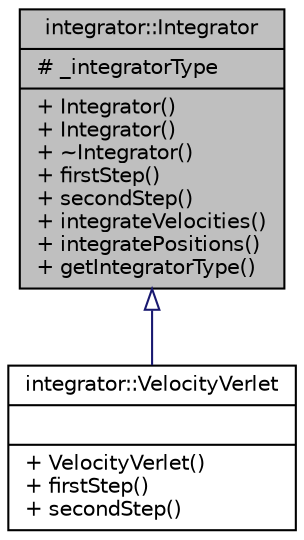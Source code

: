 digraph "integrator::Integrator"
{
 // LATEX_PDF_SIZE
  edge [fontname="Helvetica",fontsize="10",labelfontname="Helvetica",labelfontsize="10"];
  node [fontname="Helvetica",fontsize="10",shape=record];
  Node1 [label="{integrator::Integrator\n|# _integratorType\l|+ Integrator()\l+ Integrator()\l+ ~Integrator()\l+ firstStep()\l+ secondStep()\l+ integrateVelocities()\l+ integratePositions()\l+ getIntegratorType()\l}",height=0.2,width=0.4,color="black", fillcolor="grey75", style="filled", fontcolor="black",tooltip="Integrator is a base class for all integrators."];
  Node1 -> Node2 [dir="back",color="midnightblue",fontsize="10",style="solid",arrowtail="onormal",fontname="Helvetica"];
  Node2 [label="{integrator::VelocityVerlet\n||+ VelocityVerlet()\l+ firstStep()\l+ secondStep()\l}",height=0.2,width=0.4,color="black", fillcolor="white", style="filled",URL="$classintegrator_1_1VelocityVerlet.html",tooltip="VelocityVerlet is a class for velocity verlet integrator."];
}
